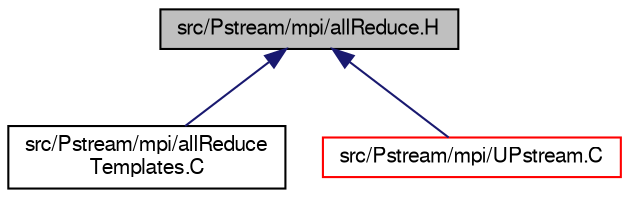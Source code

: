 digraph "src/Pstream/mpi/allReduce.H"
{
  bgcolor="transparent";
  edge [fontname="FreeSans",fontsize="10",labelfontname="FreeSans",labelfontsize="10"];
  node [fontname="FreeSans",fontsize="10",shape=record];
  Node70 [label="src/Pstream/mpi/allReduce.H",height=0.2,width=0.4,color="black", fillcolor="grey75", style="filled", fontcolor="black"];
  Node70 -> Node71 [dir="back",color="midnightblue",fontsize="10",style="solid",fontname="FreeSans"];
  Node71 [label="src/Pstream/mpi/allReduce\lTemplates.C",height=0.2,width=0.4,color="black",URL="$a13958.html"];
  Node70 -> Node72 [dir="back",color="midnightblue",fontsize="10",style="solid",fontname="FreeSans"];
  Node72 [label="src/Pstream/mpi/UPstream.C",height=0.2,width=0.4,color="red",URL="$a39587.html"];
}
